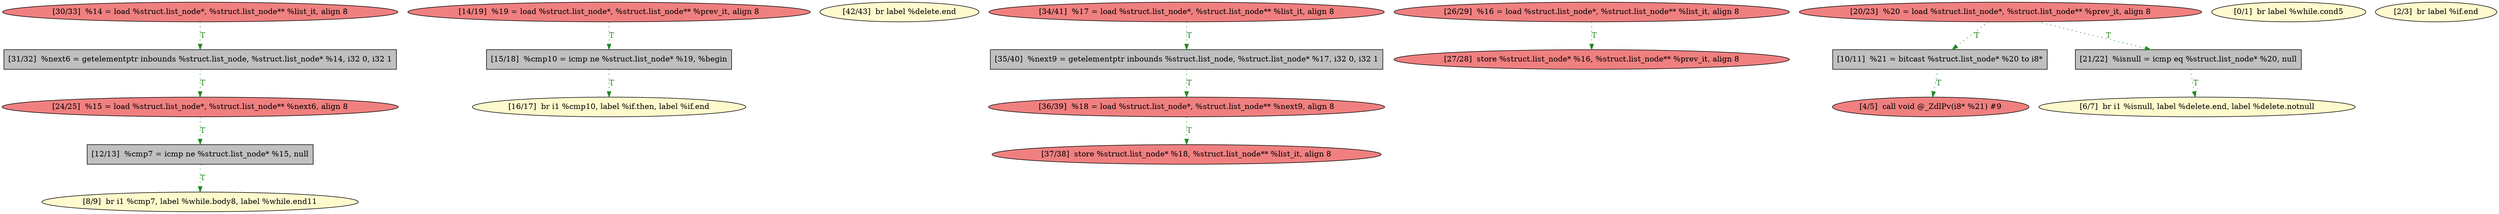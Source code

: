 
digraph G {


node1265 [fillcolor=grey,label="[31/32]  %next6 = getelementptr inbounds %struct.list_node, %struct.list_node* %14, i32 0, i32 1",shape=rectangle,style=filled ]
node1263 [fillcolor=grey,label="[12/13]  %cmp7 = icmp ne %struct.list_node* %15, null",shape=rectangle,style=filled ]
node1249 [fillcolor=lightcoral,label="[30/33]  %14 = load %struct.list_node*, %struct.list_node** %list_it, align 8",shape=ellipse,style=filled ]
node1244 [fillcolor=lemonchiffon,label="[16/17]  br i1 %cmp10, label %if.then, label %if.end",shape=ellipse,style=filled ]
node1245 [fillcolor=lemonchiffon,label="[42/43]  br label %delete.end",shape=ellipse,style=filled ]
node1247 [fillcolor=grey,label="[15/18]  %cmp10 = icmp ne %struct.list_node* %19, %begin",shape=rectangle,style=filled ]
node1261 [fillcolor=lightcoral,label="[14/19]  %19 = load %struct.list_node*, %struct.list_node** %prev_it, align 8",shape=ellipse,style=filled ]
node1254 [fillcolor=lightcoral,label="[36/39]  %18 = load %struct.list_node*, %struct.list_node** %next9, align 8",shape=ellipse,style=filled ]
node1257 [fillcolor=grey,label="[35/40]  %next9 = getelementptr inbounds %struct.list_node, %struct.list_node* %17, i32 0, i32 1",shape=rectangle,style=filled ]
node1248 [fillcolor=lightcoral,label="[27/28]  store %struct.list_node* %16, %struct.list_node** %prev_it, align 8",shape=ellipse,style=filled ]
node1250 [fillcolor=lightcoral,label="[34/41]  %17 = load %struct.list_node*, %struct.list_node** %list_it, align 8",shape=ellipse,style=filled ]
node1259 [fillcolor=lightcoral,label="[24/25]  %15 = load %struct.list_node*, %struct.list_node** %next6, align 8",shape=ellipse,style=filled ]
node1260 [fillcolor=lightcoral,label="[20/23]  %20 = load %struct.list_node*, %struct.list_node** %prev_it, align 8",shape=ellipse,style=filled ]
node1251 [fillcolor=lemonchiffon,label="[8/9]  br i1 %cmp7, label %while.body8, label %while.end11",shape=ellipse,style=filled ]
node1262 [fillcolor=grey,label="[10/11]  %21 = bitcast %struct.list_node* %20 to i8*",shape=rectangle,style=filled ]
node1252 [fillcolor=lemonchiffon,label="[0/1]  br label %while.cond5",shape=ellipse,style=filled ]
node1264 [fillcolor=grey,label="[21/22]  %isnull = icmp eq %struct.list_node* %20, null",shape=rectangle,style=filled ]
node1246 [fillcolor=lightcoral,label="[37/38]  store %struct.list_node* %18, %struct.list_node** %list_it, align 8",shape=ellipse,style=filled ]
node1258 [fillcolor=lightcoral,label="[26/29]  %16 = load %struct.list_node*, %struct.list_node** %list_it, align 8",shape=ellipse,style=filled ]
node1253 [fillcolor=lemonchiffon,label="[6/7]  br i1 %isnull, label %delete.end, label %delete.notnull",shape=ellipse,style=filled ]
node1255 [fillcolor=lightcoral,label="[4/5]  call void @_ZdlPv(i8* %21) #9",shape=ellipse,style=filled ]
node1256 [fillcolor=lemonchiffon,label="[2/3]  br label %if.end",shape=ellipse,style=filled ]

node1259->node1263 [style=dotted,color=forestgreen,label="T",fontcolor=forestgreen ]
node1261->node1247 [style=dotted,color=forestgreen,label="T",fontcolor=forestgreen ]
node1257->node1254 [style=dotted,color=forestgreen,label="T",fontcolor=forestgreen ]
node1258->node1248 [style=dotted,color=forestgreen,label="T",fontcolor=forestgreen ]
node1254->node1246 [style=dotted,color=forestgreen,label="T",fontcolor=forestgreen ]
node1249->node1265 [style=dotted,color=forestgreen,label="T",fontcolor=forestgreen ]
node1265->node1259 [style=dotted,color=forestgreen,label="T",fontcolor=forestgreen ]
node1263->node1251 [style=dotted,color=forestgreen,label="T",fontcolor=forestgreen ]
node1260->node1262 [style=dotted,color=forestgreen,label="T",fontcolor=forestgreen ]
node1262->node1255 [style=dotted,color=forestgreen,label="T",fontcolor=forestgreen ]
node1264->node1253 [style=dotted,color=forestgreen,label="T",fontcolor=forestgreen ]
node1247->node1244 [style=dotted,color=forestgreen,label="T",fontcolor=forestgreen ]
node1260->node1264 [style=dotted,color=forestgreen,label="T",fontcolor=forestgreen ]
node1250->node1257 [style=dotted,color=forestgreen,label="T",fontcolor=forestgreen ]


}
